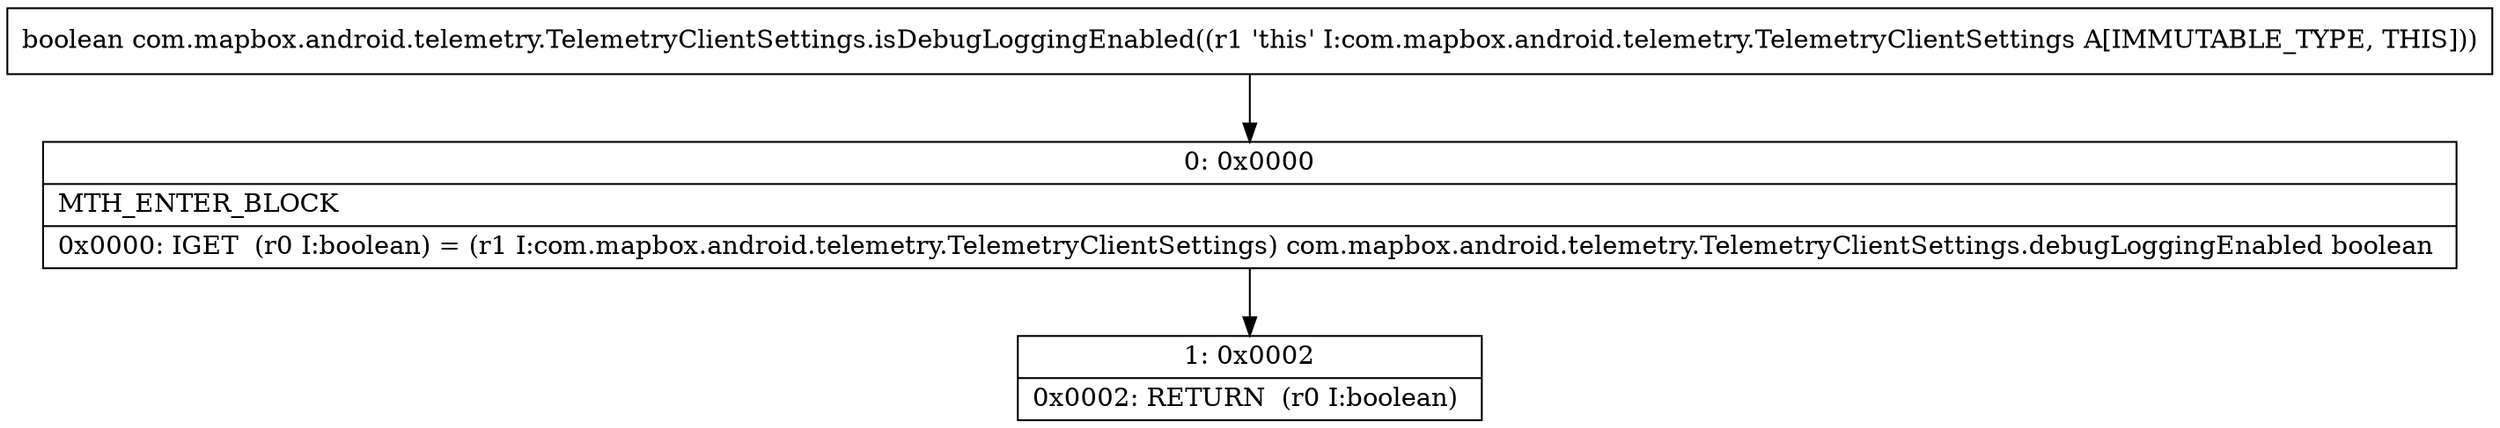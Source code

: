 digraph "CFG forcom.mapbox.android.telemetry.TelemetryClientSettings.isDebugLoggingEnabled()Z" {
Node_0 [shape=record,label="{0\:\ 0x0000|MTH_ENTER_BLOCK\l|0x0000: IGET  (r0 I:boolean) = (r1 I:com.mapbox.android.telemetry.TelemetryClientSettings) com.mapbox.android.telemetry.TelemetryClientSettings.debugLoggingEnabled boolean \l}"];
Node_1 [shape=record,label="{1\:\ 0x0002|0x0002: RETURN  (r0 I:boolean) \l}"];
MethodNode[shape=record,label="{boolean com.mapbox.android.telemetry.TelemetryClientSettings.isDebugLoggingEnabled((r1 'this' I:com.mapbox.android.telemetry.TelemetryClientSettings A[IMMUTABLE_TYPE, THIS])) }"];
MethodNode -> Node_0;
Node_0 -> Node_1;
}

